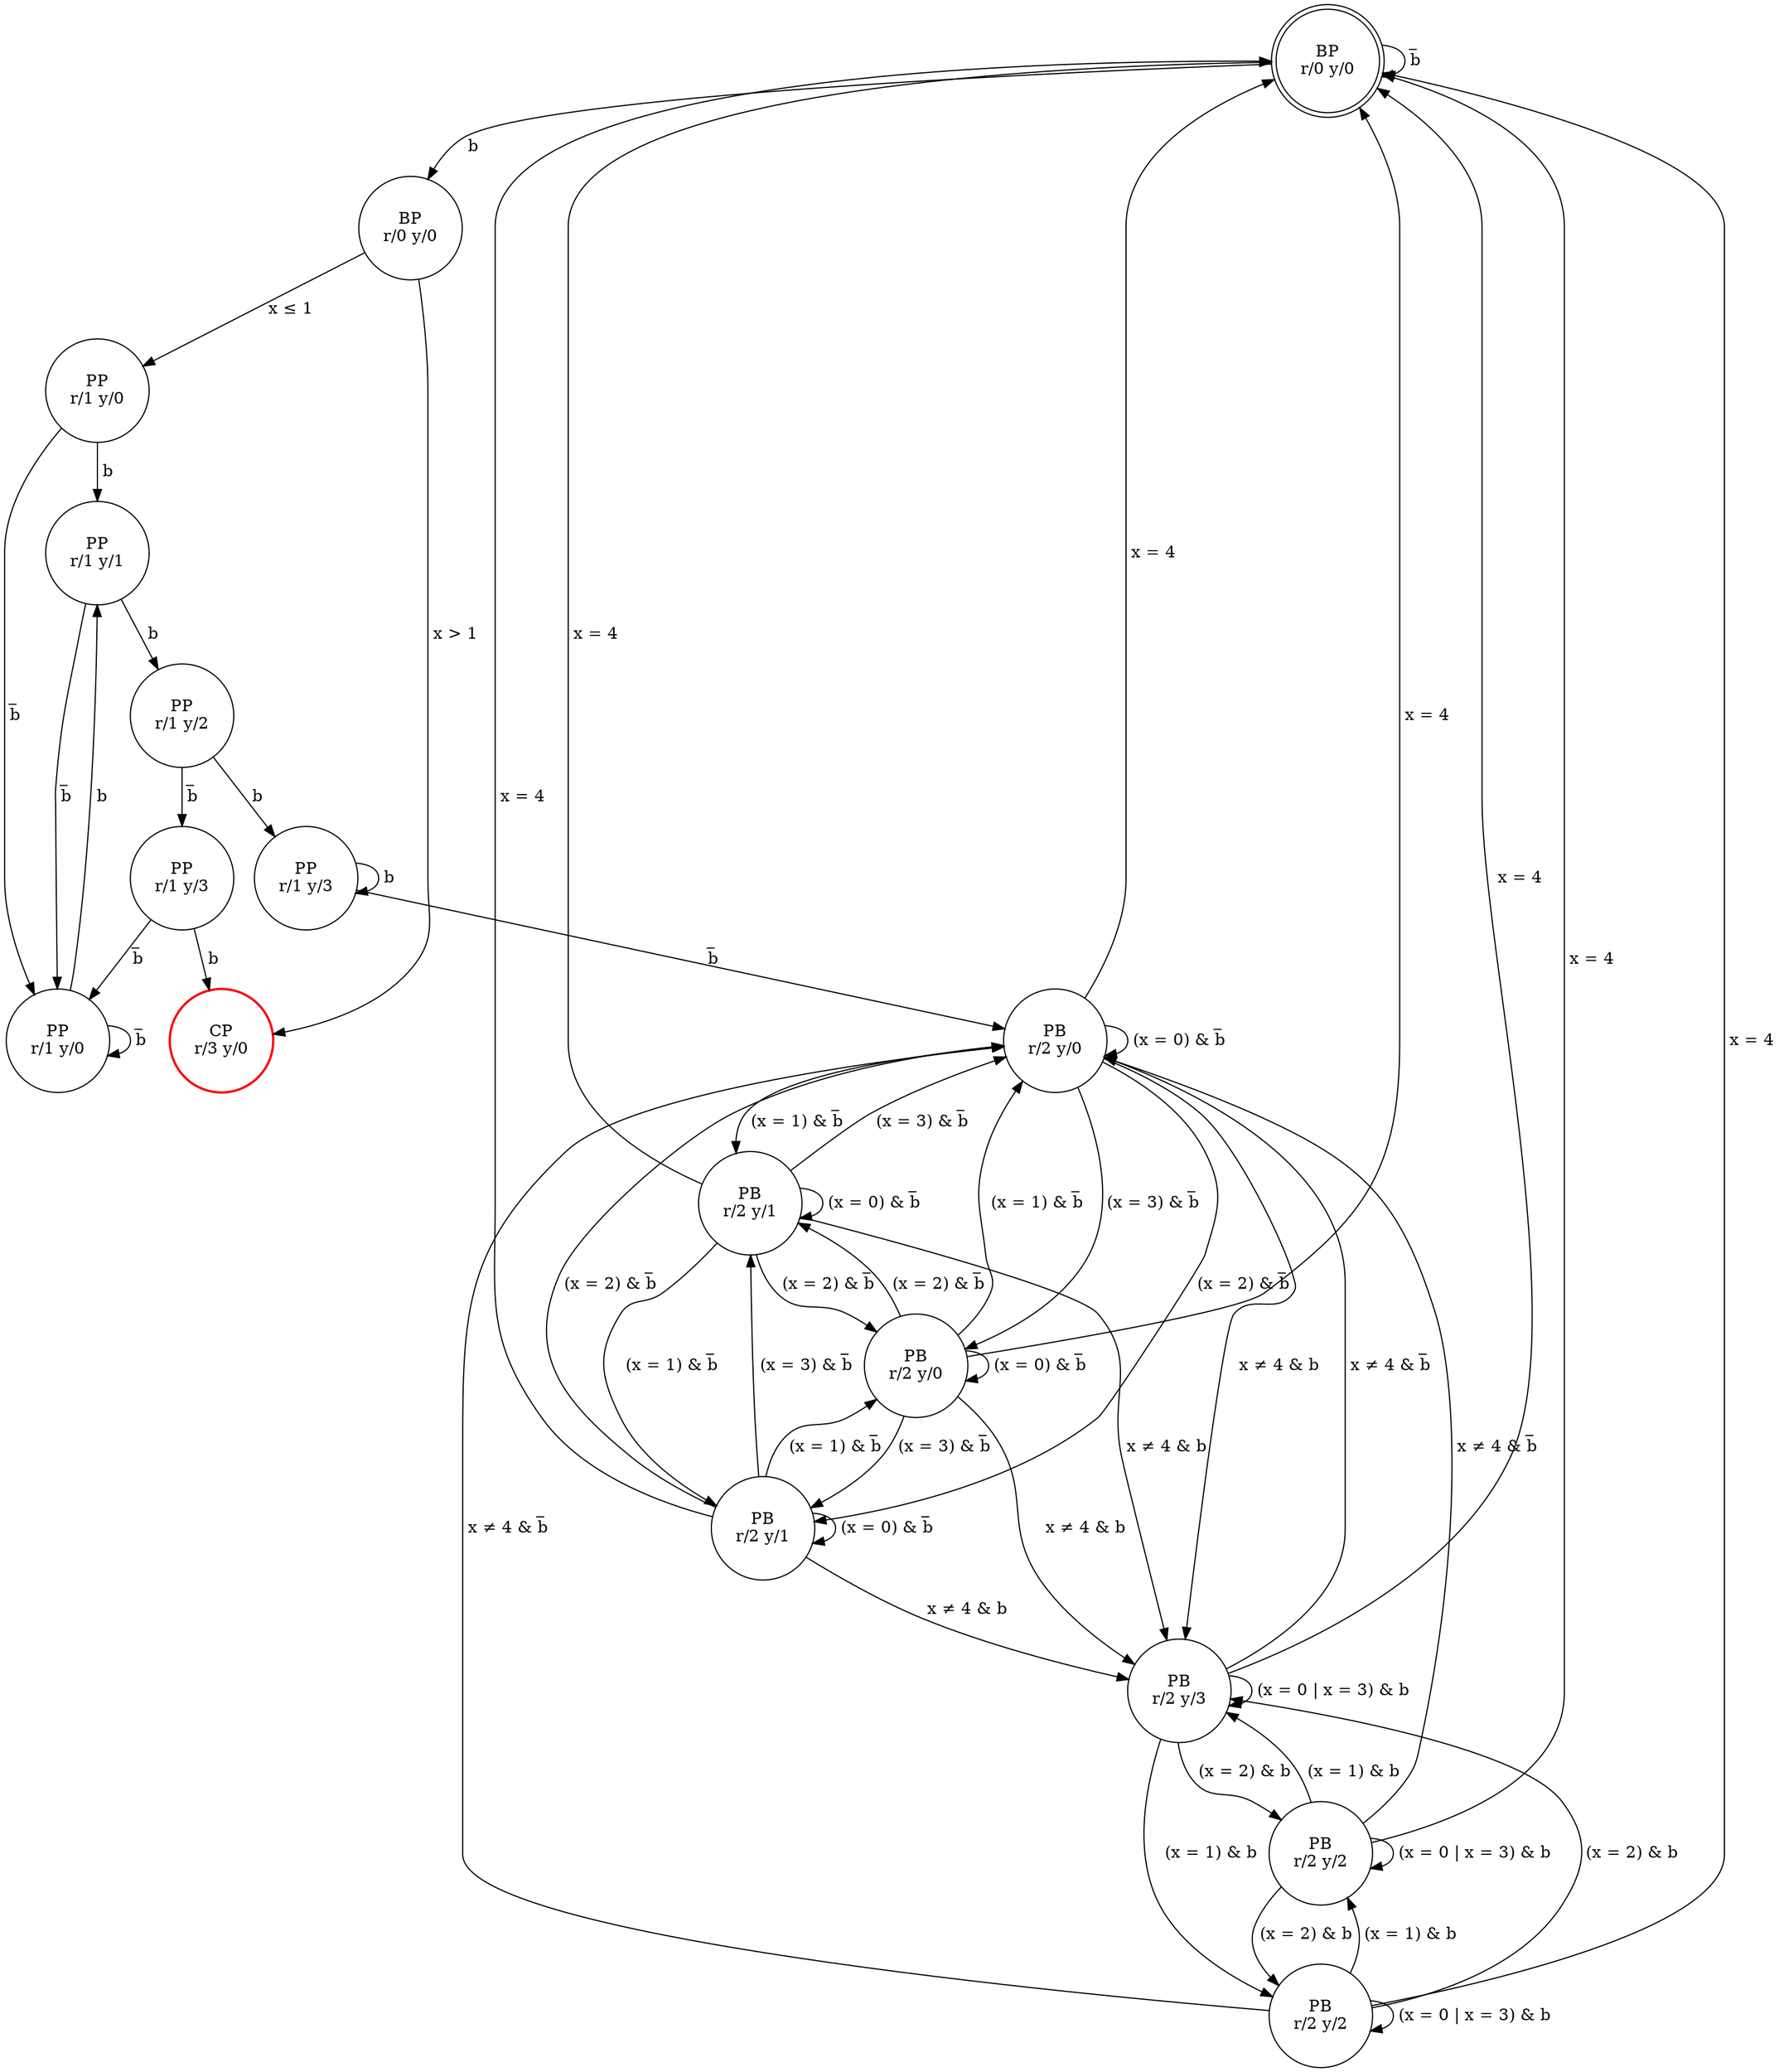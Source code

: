 digraph G {
    shutdown [label="ВР\nr/0 y/0", shape=doublecircle];
    shutdown1 [label="ВР\nr/0 y/0", shape=circle];
    broken [label="СР\nr/3 y/0", shape=circle, color=red, style=bold];
    rr [label="РР\nr/1 y/0", shape=circle];
    rr1 [label="РР\nr/1 y/1", shape=circle];
    rr0 [label="РР\nr/1 y/0", shape=circle];
    rr11 [label="РР\nr/1 y/2", shape=circle];
    rr111 [label="РР\nr/1 y/3", shape=circle];
    rr110 [label="РР\nr/1 y/3", shape=circle];
    
    out_h0_0 [label="РВ\nr/2 y/0", shape=circle]
    out_h0_1 [label="РВ\nr/2 y/1", shape=circle]
    out_h0_2 [label="РВ\nr/2 y/1", shape=circle]
    out_h0_3 [label="РВ\nr/2 y/0", shape=circle]
    
    out_h1_0 [label="РВ\nr/2 y/3", shape=circle]
    out_h1_1 [label="РВ\nr/2 y/2", shape=circle]
    out_h1_2 [label="РВ\nr/2 y/2", shape=circle]
    
    
    shutdown -> shutdown1 [label=" b"];
    shutdown -> shutdown [label=" b̅"];
    shutdown1 -> broken [label=" x > 1"];
    shutdown1 -> rr [label=" x ≤ 1"];
    rr -> rr1 [label=" b"];
    rr -> rr0 [label=" b̅"];
    rr1 -> rr0 [label=" b̅"];
    rr0 -> rr1 [label=" b"];
    rr1 -> rr11 [label=" b"];
    rr0 -> rr0 [label=" b̅"];
    rr11 -> rr111 [label=" b"];
    rr11 -> rr110 [label=" b̅"];
    rr111 -> rr111 [label=" b"];
    rr111 -> out_h0_0 [label=" b̅"];
    rr110 -> rr0 [label=" b̅"];
    rr110 -> broken [label=" b"];
    
    out_h0_0 -> out_h0_0 [label=" (x = 0) & b̅"];
    out_h0_0 -> out_h0_1 [label=" (x = 1) & b̅"];
    out_h0_0 -> out_h0_2 [label=" (x = 2) & b̅"];
    out_h0_0 -> out_h0_3 [label=" (x = 3) & b̅"];
    out_h0_0 -> out_h1_0 [label=" x ≠ 4 & b"];
    out_h0_0 -> shutdown [label=" x = 4"];
    
    out_h0_1 -> out_h0_1 [label=" (x = 0) & b̅"];
    out_h0_1 -> out_h0_2 [label=" (x = 1) & b̅"];
    out_h0_1 -> out_h0_3 [label=" (x = 2) & b̅"];
    out_h0_1 -> out_h0_0 [label=" (x = 3) & b̅"];
    out_h0_1 -> out_h1_0 [label=" x ≠ 4 & b"];
    out_h0_1 -> shutdown [label=" x = 4"];
    
    out_h0_2 -> out_h0_2 [label=" (x = 0) & b̅"];
    out_h0_2 -> out_h0_3 [label=" (x = 1) & b̅"];
    out_h0_2 -> out_h0_0 [label=" (x = 2) & b̅"];
    out_h0_2 -> out_h0_1 [label=" (x = 3) & b̅"];
    out_h0_2 -> out_h1_0 [label=" x ≠ 4 & b"];
    out_h0_2 -> shutdown [label=" x = 4"];
    
    out_h0_3 -> out_h0_3 [label=" (x = 0) & b̅"];
    out_h0_3 -> out_h0_0 [label=" (x = 1) & b̅"];
    out_h0_3 -> out_h0_1 [label=" (x = 2) & b̅"];
    out_h0_3 -> out_h0_2 [label=" (x = 3) & b̅"];
    out_h0_3 -> out_h1_0 [label=" x ≠ 4 & b"];
    out_h0_3 -> shutdown [label=" x = 4"];
    
    
    out_h1_0 -> out_h1_0 [label=" (x = 0 | x = 3) & b"];
    out_h1_0 -> out_h1_1 [label=" (x = 1) & b"];
    out_h1_0 -> out_h1_2 [label=" (x = 2) & b"];
    out_h1_0 -> out_h0_0 [label=" x ≠ 4 & b̅"];
    out_h1_0 -> shutdown [label=" x = 4"];
    
    out_h1_1 -> out_h1_1 [label=" (x = 0 | x = 3) & b"];
    out_h1_1 -> out_h1_2 [label=" (x = 1) & b"];
    out_h1_1 -> out_h1_0 [label=" (x = 2) & b"];
    out_h1_1 -> out_h0_0 [label=" x ≠ 4 & b̅"];
    out_h1_1 -> shutdown [label=" x = 4"];
    
    out_h1_2 -> out_h1_2 [label=" (x = 0 | x = 3) & b"];
    out_h1_2 -> out_h1_0 [label=" (x = 1) & b"];
    out_h1_2 -> out_h1_1 [label=" (x = 2) & b"];
    out_h1_2 -> out_h0_0 [label=" x ≠ 4 & b̅"];
    out_h1_2 -> shutdown [label=" x = 4"];
}
